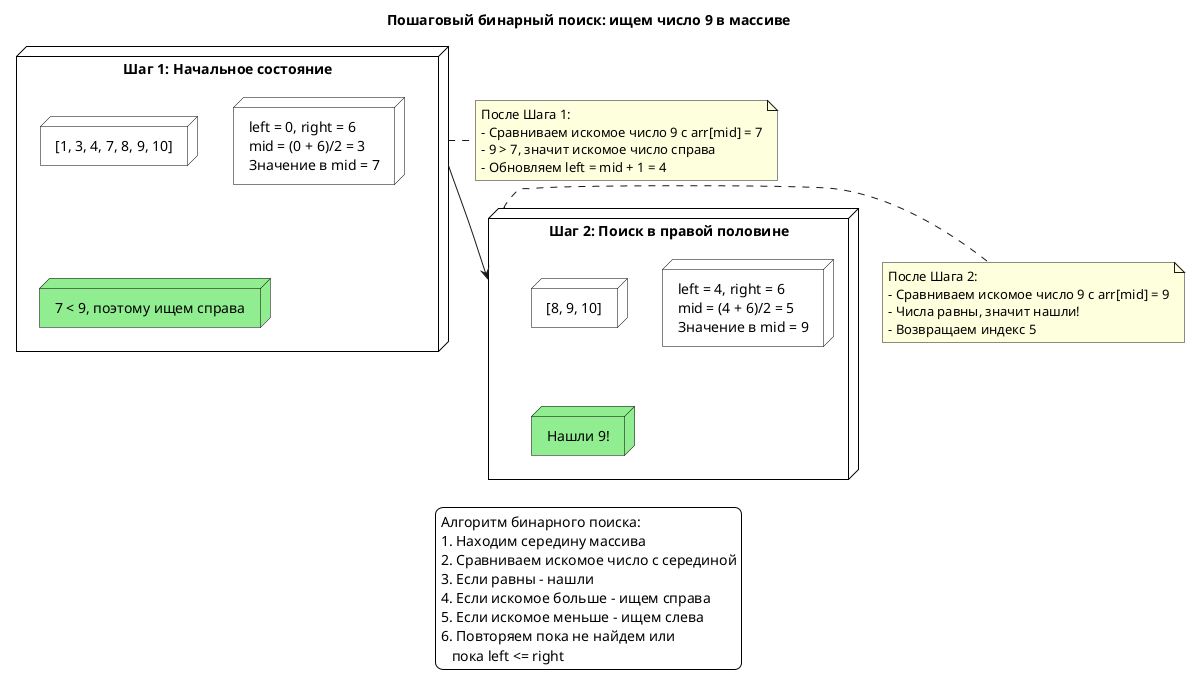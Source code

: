 @startuml
title Пошаговый бинарный поиск: ищем число 9 в массиве

skinparam backgroundColor white
skinparam node {
    BackgroundColor white
    BorderColor black
    FontSize 14
}

' Шаг 1
node "Шаг 1: Начальное состояние" as step1 {
    node "[1, 3, 4, 7, 8, 9, 10]" as arr1
    node "left = 0, right = 6\nmid = (0 + 6)/2 = 3\nЗначение в mid = 7" as info1
    node "7 < 9, поэтому ищем справа" as decision1 #LightGreen
}

' Шаг 2
node "Шаг 2: Поиск в правой половине" as step2 {
    node "[8, 9, 10]" as arr2
    node "left = 4, right = 6\nmid = (4 + 6)/2 = 5\nЗначение в mid = 9" as info2
    node "Нашли 9!" as decision2 #LightGreen
}

' Стрелки между шагами
step1 -down-> step2

note right of step1
  После Шага 1:
  - Сравниваем искомое число 9 с arr[mid] = 7
  - 9 > 7, значит искомое число справа
  - Обновляем left = mid + 1 = 4
end note

note right of step2
  После Шага 2:
  - Сравниваем искомое число 9 с arr[mid] = 9
  - Числа равны, значит нашли!
  - Возвращаем индекс 5
end note

legend
  Алгоритм бинарного поиска:
  1. Находим середину массива
  2. Сравниваем искомое число с серединой
  3. Если равны - нашли
  4. Если искомое больше - ищем справа
  5. Если искомое меньше - ищем слева
  6. Повторяем пока не найдем или 
     пока left <= right
end legend
@enduml
